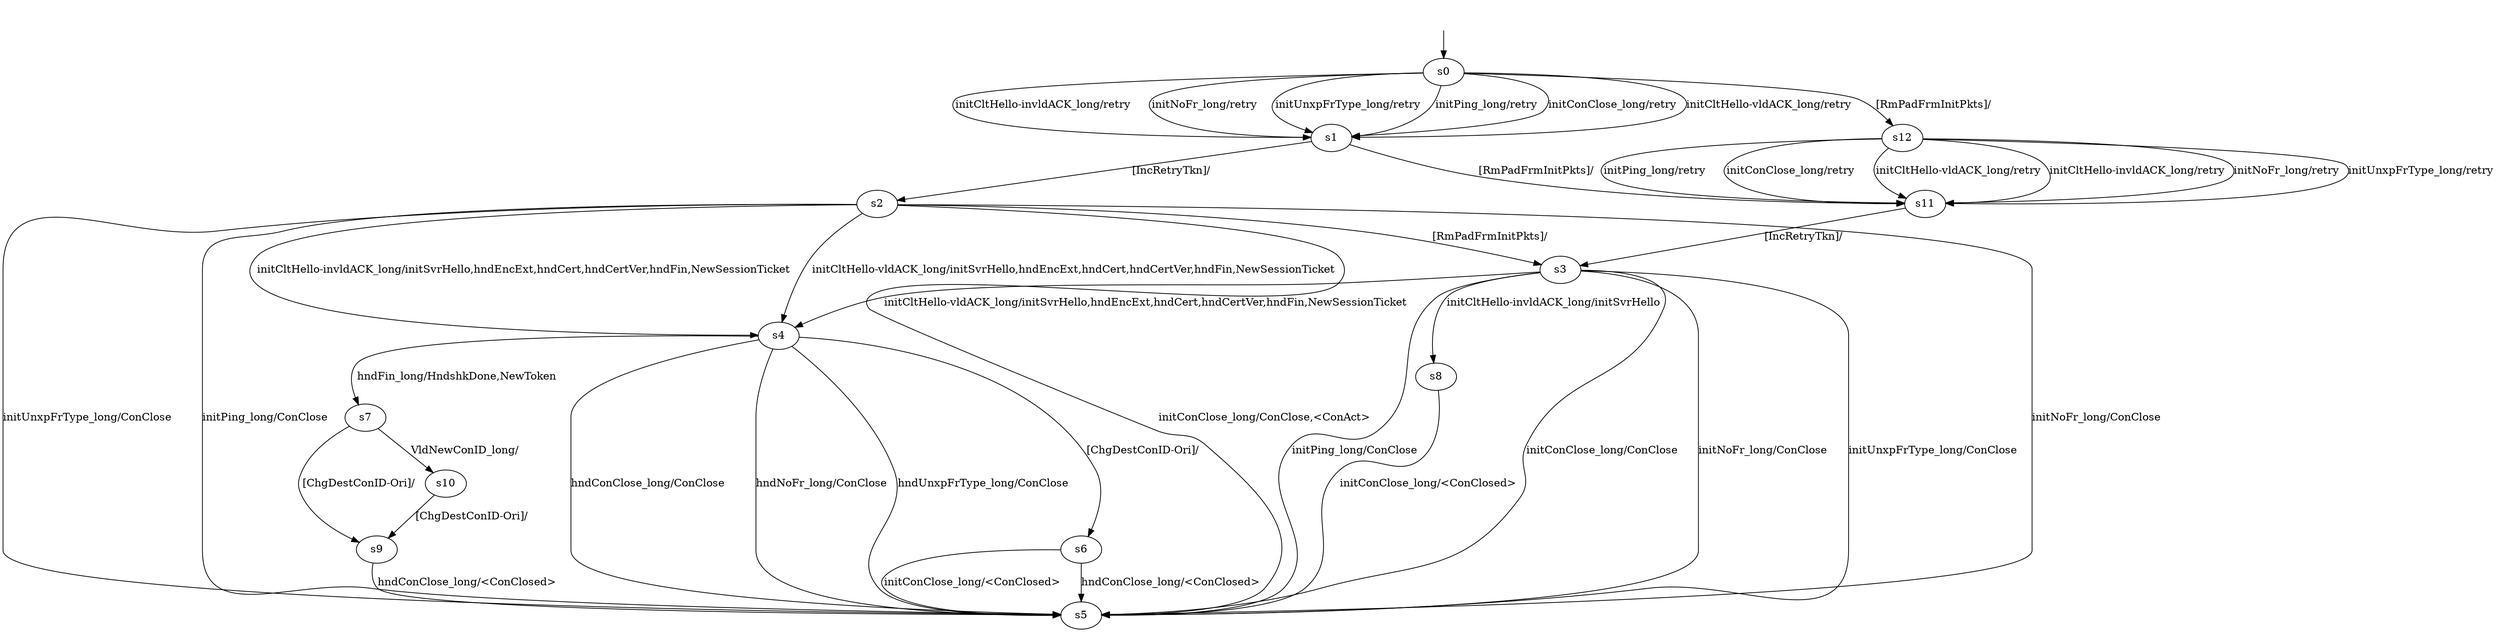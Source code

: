 digraph "../results/quantModels/quant-BWR-l-0/learnedModel" {
s0 [label=s0];
s1 [label=s1];
s2 [label=s2];
s3 [label=s3];
s4 [label=s4];
s5 [label=s5];
s6 [label=s6];
s7 [label=s7];
s8 [label=s8];
s9 [label=s9];
s10 [label=s10];
s11 [label=s11];
s12 [label=s12];
s0 -> s1  [label="initPing_long/retry "];
s0 -> s1  [label="initConClose_long/retry "];
s0 -> s1  [label="initCltHello-vldACK_long/retry "];
s0 -> s1  [label="initCltHello-invldACK_long/retry "];
s0 -> s1  [label="initNoFr_long/retry "];
s0 -> s1  [label="initUnxpFrType_long/retry "];
s0 -> s12  [label="[RmPadFrmInitPkts]/ "];
s1 -> s11  [label="[RmPadFrmInitPkts]/ "];
s1 -> s2  [label="[IncRetryTkn]/ "];
s2 -> s5  [label="initPing_long/ConClose "];
s2 -> s5  [label="initConClose_long/ConClose,<ConAct> "];
s2 -> s4  [label="initCltHello-vldACK_long/initSvrHello,hndEncExt,hndCert,hndCertVer,hndFin,NewSessionTicket "];
s2 -> s4  [label="initCltHello-invldACK_long/initSvrHello,hndEncExt,hndCert,hndCertVer,hndFin,NewSessionTicket "];
s2 -> s5  [label="initNoFr_long/ConClose "];
s2 -> s5  [label="initUnxpFrType_long/ConClose "];
s2 -> s3  [label="[RmPadFrmInitPkts]/ "];
s3 -> s5  [label="initPing_long/ConClose "];
s3 -> s5  [label="initConClose_long/ConClose "];
s3 -> s4  [label="initCltHello-vldACK_long/initSvrHello,hndEncExt,hndCert,hndCertVer,hndFin,NewSessionTicket "];
s3 -> s8  [label="initCltHello-invldACK_long/initSvrHello "];
s3 -> s5  [label="initNoFr_long/ConClose "];
s3 -> s5  [label="initUnxpFrType_long/ConClose "];
s4 -> s7  [label="hndFin_long/HndshkDone,NewToken "];
s4 -> s5  [label="hndConClose_long/ConClose "];
s4 -> s5  [label="hndNoFr_long/ConClose "];
s4 -> s5  [label="hndUnxpFrType_long/ConClose "];
s4 -> s6  [label="[ChgDestConID-Ori]/ "];
s6 -> s5  [label="initConClose_long/<ConClosed> "];
s6 -> s5  [label="hndConClose_long/<ConClosed> "];
s7 -> s10  [label="VldNewConID_long/ "];
s7 -> s9  [label="[ChgDestConID-Ori]/ "];
s8 -> s5  [label="initConClose_long/<ConClosed> "];
s9 -> s5  [label="hndConClose_long/<ConClosed> "];
s10 -> s9  [label="[ChgDestConID-Ori]/ "];
s11 -> s3  [label="[IncRetryTkn]/ "];
s12 -> s11  [label="initPing_long/retry "];
s12 -> s11  [label="initConClose_long/retry "];
s12 -> s11  [label="initCltHello-vldACK_long/retry "];
s12 -> s11  [label="initCltHello-invldACK_long/retry "];
s12 -> s11  [label="initNoFr_long/retry "];
s12 -> s11  [label="initUnxpFrType_long/retry "];
__start0 [label="", shape=none];
__start0 -> s0  [label=""];
}
